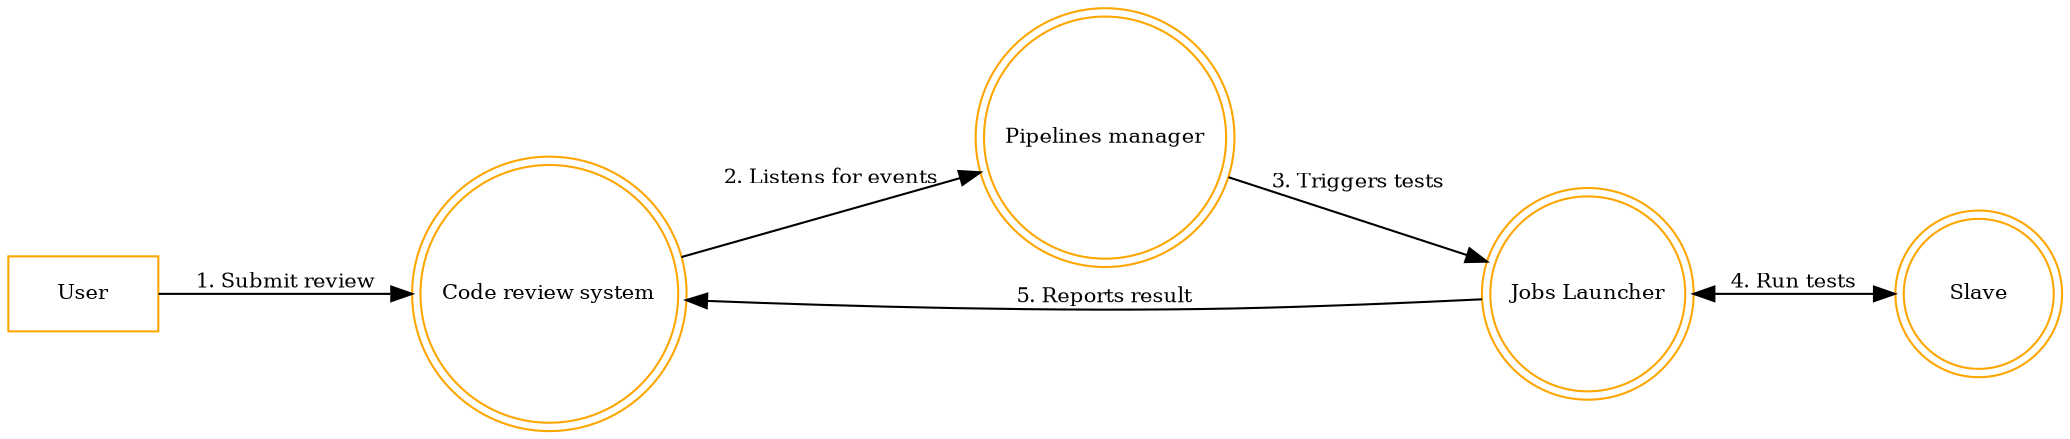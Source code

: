 digraph {
    node [shape=doublecircle,fontsize=10,width=1.0,color=orange];
    edge [fontsize=10];
    rankdir=LR;

    "Code review system";
    "Pipelines manager";
    "Jobs Launcher";
    "Slave";
    "User" [shape="box"];

    "User" -> "Code review system" [label="1. Submit review"];
    "Code review system" -> "Pipelines manager" [label="2. Listens for events"];
    "Pipelines manager" -> "Jobs Launcher" [label="3. Triggers tests"];
    "Jobs Launcher" -> "Code review system" [label="5. Reports result"];
    "Jobs Launcher" -> "Slave" [label="4. Run tests" dir=both];
}
